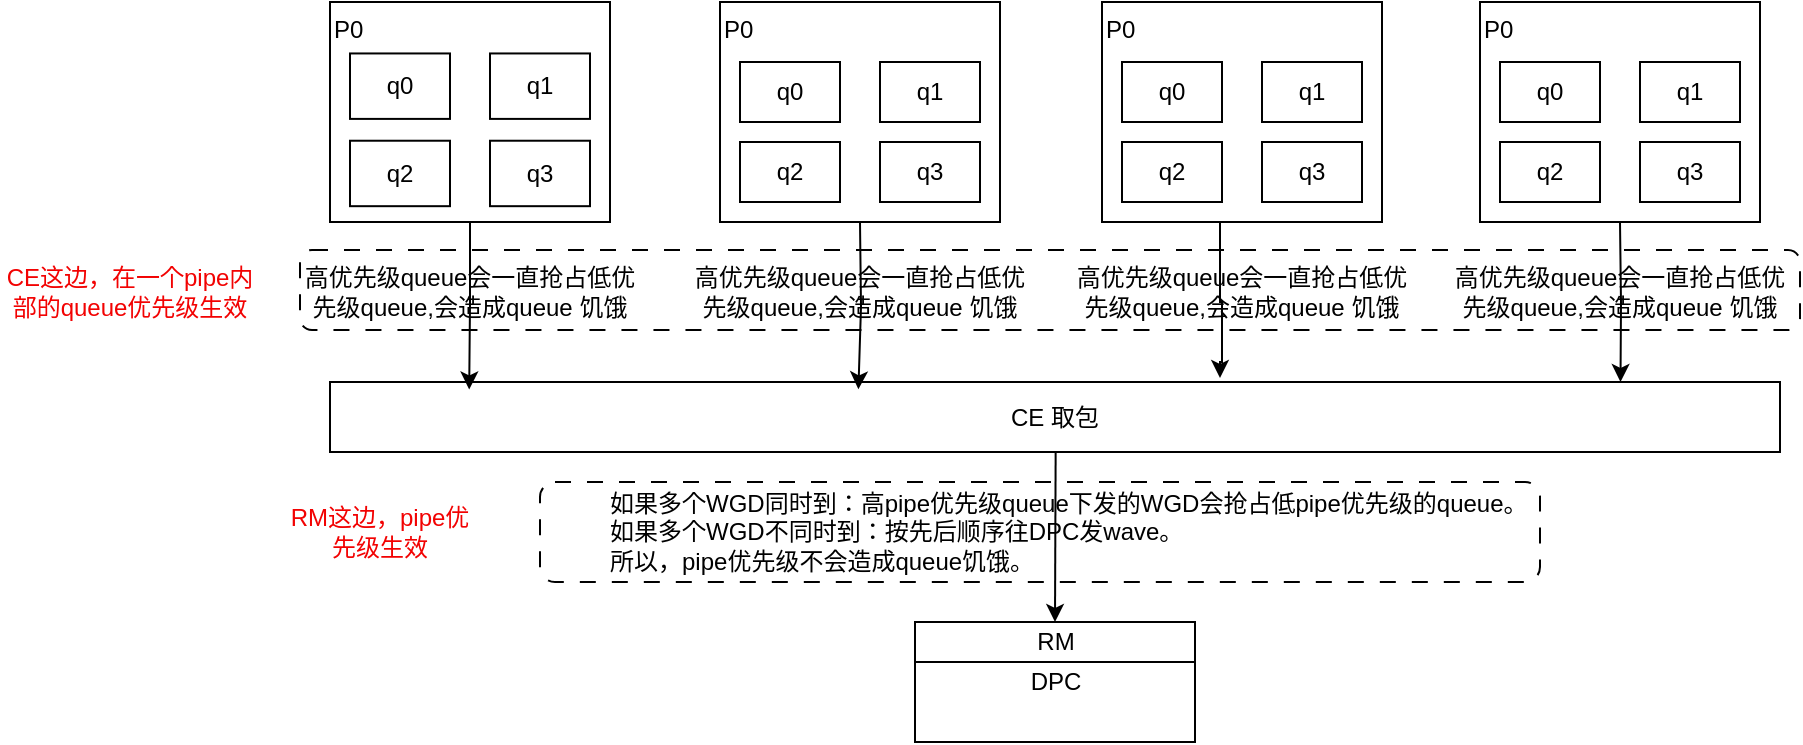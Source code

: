 <mxfile version="24.8.6">
  <diagram name="第 1 页" id="x7fUtcDPSmVU41h0MSFI">
    <mxGraphModel dx="1912" dy="544" grid="1" gridSize="10" guides="1" tooltips="1" connect="1" arrows="1" fold="1" page="1" pageScale="1" pageWidth="827" pageHeight="1169" math="0" shadow="0">
      <root>
        <mxCell id="0" />
        <mxCell id="1" parent="0" />
        <mxCell id="kFhFkOCBmL7zqWLExQP6-49" value="" style="rounded=1;whiteSpace=wrap;html=1;labelBorderColor=none;dashed=1;dashPattern=8 8;" vertex="1" parent="1">
          <mxGeometry x="150" y="640" width="500" height="50" as="geometry" />
        </mxCell>
        <mxCell id="kFhFkOCBmL7zqWLExQP6-39" value="" style="rounded=1;whiteSpace=wrap;html=1;labelBorderColor=none;dashed=1;dashPattern=8 8;" vertex="1" parent="1">
          <mxGeometry x="30" y="524" width="750" height="40" as="geometry" />
        </mxCell>
        <mxCell id="kFhFkOCBmL7zqWLExQP6-6" value="" style="group" vertex="1" connectable="0" parent="1">
          <mxGeometry x="45" y="400" width="140" height="120" as="geometry" />
        </mxCell>
        <mxCell id="kFhFkOCBmL7zqWLExQP6-5" value="P0" style="rounded=0;whiteSpace=wrap;html=1;verticalAlign=top;align=left;" vertex="1" parent="kFhFkOCBmL7zqWLExQP6-6">
          <mxGeometry width="140" height="110" as="geometry" />
        </mxCell>
        <mxCell id="kFhFkOCBmL7zqWLExQP6-1" value="q0" style="rounded=0;whiteSpace=wrap;html=1;" vertex="1" parent="kFhFkOCBmL7zqWLExQP6-6">
          <mxGeometry x="10" y="25.727" width="50" height="32.727" as="geometry" />
        </mxCell>
        <mxCell id="kFhFkOCBmL7zqWLExQP6-2" value="q1" style="rounded=0;whiteSpace=wrap;html=1;" vertex="1" parent="kFhFkOCBmL7zqWLExQP6-6">
          <mxGeometry x="80" y="25.727" width="50" height="32.727" as="geometry" />
        </mxCell>
        <mxCell id="kFhFkOCBmL7zqWLExQP6-3" value="q2" style="rounded=0;whiteSpace=wrap;html=1;" vertex="1" parent="kFhFkOCBmL7zqWLExQP6-6">
          <mxGeometry x="10" y="69.364" width="50" height="32.727" as="geometry" />
        </mxCell>
        <mxCell id="kFhFkOCBmL7zqWLExQP6-4" value="q3" style="rounded=0;whiteSpace=wrap;html=1;" vertex="1" parent="kFhFkOCBmL7zqWLExQP6-6">
          <mxGeometry x="80" y="69.364" width="50" height="32.727" as="geometry" />
        </mxCell>
        <mxCell id="kFhFkOCBmL7zqWLExQP6-7" value="" style="group" vertex="1" connectable="0" parent="1">
          <mxGeometry x="240" y="400" width="140" height="110" as="geometry" />
        </mxCell>
        <mxCell id="kFhFkOCBmL7zqWLExQP6-8" value="P0" style="rounded=0;whiteSpace=wrap;html=1;verticalAlign=top;align=left;" vertex="1" parent="kFhFkOCBmL7zqWLExQP6-7">
          <mxGeometry width="140" height="110" as="geometry" />
        </mxCell>
        <mxCell id="kFhFkOCBmL7zqWLExQP6-9" value="q0" style="rounded=0;whiteSpace=wrap;html=1;" vertex="1" parent="kFhFkOCBmL7zqWLExQP6-7">
          <mxGeometry x="10" y="30" width="50" height="30" as="geometry" />
        </mxCell>
        <mxCell id="kFhFkOCBmL7zqWLExQP6-10" value="q1" style="rounded=0;whiteSpace=wrap;html=1;" vertex="1" parent="kFhFkOCBmL7zqWLExQP6-7">
          <mxGeometry x="80" y="30" width="50" height="30" as="geometry" />
        </mxCell>
        <mxCell id="kFhFkOCBmL7zqWLExQP6-11" value="q2" style="rounded=0;whiteSpace=wrap;html=1;" vertex="1" parent="kFhFkOCBmL7zqWLExQP6-7">
          <mxGeometry x="10" y="70" width="50" height="30" as="geometry" />
        </mxCell>
        <mxCell id="kFhFkOCBmL7zqWLExQP6-12" value="q3" style="rounded=0;whiteSpace=wrap;html=1;" vertex="1" parent="kFhFkOCBmL7zqWLExQP6-7">
          <mxGeometry x="80" y="70" width="50" height="30" as="geometry" />
        </mxCell>
        <mxCell id="kFhFkOCBmL7zqWLExQP6-13" value="" style="group" vertex="1" connectable="0" parent="1">
          <mxGeometry x="431" y="400" width="140" height="110" as="geometry" />
        </mxCell>
        <mxCell id="kFhFkOCBmL7zqWLExQP6-14" value="P0" style="rounded=0;whiteSpace=wrap;html=1;verticalAlign=top;align=left;" vertex="1" parent="kFhFkOCBmL7zqWLExQP6-13">
          <mxGeometry width="140" height="110" as="geometry" />
        </mxCell>
        <mxCell id="kFhFkOCBmL7zqWLExQP6-15" value="q0" style="rounded=0;whiteSpace=wrap;html=1;" vertex="1" parent="kFhFkOCBmL7zqWLExQP6-13">
          <mxGeometry x="10" y="30" width="50" height="30" as="geometry" />
        </mxCell>
        <mxCell id="kFhFkOCBmL7zqWLExQP6-16" value="q1" style="rounded=0;whiteSpace=wrap;html=1;" vertex="1" parent="kFhFkOCBmL7zqWLExQP6-13">
          <mxGeometry x="80" y="30" width="50" height="30" as="geometry" />
        </mxCell>
        <mxCell id="kFhFkOCBmL7zqWLExQP6-17" value="q2" style="rounded=0;whiteSpace=wrap;html=1;" vertex="1" parent="kFhFkOCBmL7zqWLExQP6-13">
          <mxGeometry x="10" y="70" width="50" height="30" as="geometry" />
        </mxCell>
        <mxCell id="kFhFkOCBmL7zqWLExQP6-18" value="q3" style="rounded=0;whiteSpace=wrap;html=1;" vertex="1" parent="kFhFkOCBmL7zqWLExQP6-13">
          <mxGeometry x="80" y="70" width="50" height="30" as="geometry" />
        </mxCell>
        <mxCell id="kFhFkOCBmL7zqWLExQP6-19" value="" style="group" vertex="1" connectable="0" parent="1">
          <mxGeometry x="620" y="400" width="140" height="110" as="geometry" />
        </mxCell>
        <mxCell id="kFhFkOCBmL7zqWLExQP6-20" value="P0" style="rounded=0;whiteSpace=wrap;html=1;verticalAlign=top;align=left;" vertex="1" parent="kFhFkOCBmL7zqWLExQP6-19">
          <mxGeometry width="140" height="110" as="geometry" />
        </mxCell>
        <mxCell id="kFhFkOCBmL7zqWLExQP6-21" value="q0" style="rounded=0;whiteSpace=wrap;html=1;" vertex="1" parent="kFhFkOCBmL7zqWLExQP6-19">
          <mxGeometry x="10" y="30" width="50" height="30" as="geometry" />
        </mxCell>
        <mxCell id="kFhFkOCBmL7zqWLExQP6-22" value="q1" style="rounded=0;whiteSpace=wrap;html=1;" vertex="1" parent="kFhFkOCBmL7zqWLExQP6-19">
          <mxGeometry x="80" y="30" width="50" height="30" as="geometry" />
        </mxCell>
        <mxCell id="kFhFkOCBmL7zqWLExQP6-23" value="q2" style="rounded=0;whiteSpace=wrap;html=1;" vertex="1" parent="kFhFkOCBmL7zqWLExQP6-19">
          <mxGeometry x="10" y="70" width="50" height="30" as="geometry" />
        </mxCell>
        <mxCell id="kFhFkOCBmL7zqWLExQP6-24" value="q3" style="rounded=0;whiteSpace=wrap;html=1;" vertex="1" parent="kFhFkOCBmL7zqWLExQP6-19">
          <mxGeometry x="80" y="70" width="50" height="30" as="geometry" />
        </mxCell>
        <mxCell id="kFhFkOCBmL7zqWLExQP6-25" value="CE 取包" style="rounded=0;whiteSpace=wrap;html=1;" vertex="1" parent="1">
          <mxGeometry x="45" y="590" width="725" height="35" as="geometry" />
        </mxCell>
        <mxCell id="kFhFkOCBmL7zqWLExQP6-27" style="edgeStyle=orthogonalEdgeStyle;rounded=0;orthogonalLoop=1;jettySize=auto;html=1;exitX=0.5;exitY=1;exitDx=0;exitDy=0;entryX=0.096;entryY=0.107;entryDx=0;entryDy=0;entryPerimeter=0;" edge="1" parent="1" source="kFhFkOCBmL7zqWLExQP6-5" target="kFhFkOCBmL7zqWLExQP6-25">
          <mxGeometry relative="1" as="geometry" />
        </mxCell>
        <mxCell id="kFhFkOCBmL7zqWLExQP6-28" value="高优先级queue会一直抢占低优先级queue,会造成queue 饥饿" style="text;html=1;align=center;verticalAlign=middle;whiteSpace=wrap;rounded=0;" vertex="1" parent="1">
          <mxGeometry x="30" y="530" width="170" height="30" as="geometry" />
        </mxCell>
        <mxCell id="kFhFkOCBmL7zqWLExQP6-30" style="edgeStyle=orthogonalEdgeStyle;rounded=0;orthogonalLoop=1;jettySize=auto;html=1;exitX=0.5;exitY=1;exitDx=0;exitDy=0;entryX=0.392;entryY=0.105;entryDx=0;entryDy=0;entryPerimeter=0;" edge="1" parent="1">
          <mxGeometry relative="1" as="geometry">
            <mxPoint x="310" y="510" as="sourcePoint" />
            <mxPoint x="309.2" y="593.675" as="targetPoint" />
          </mxGeometry>
        </mxCell>
        <mxCell id="kFhFkOCBmL7zqWLExQP6-31" value="高优先级queue会一直抢占低优先级queue,会造成queue 饥饿" style="text;html=1;align=center;verticalAlign=middle;whiteSpace=wrap;rounded=0;" vertex="1" parent="1">
          <mxGeometry x="225" y="530" width="170" height="30" as="geometry" />
        </mxCell>
        <mxCell id="kFhFkOCBmL7zqWLExQP6-33" style="edgeStyle=orthogonalEdgeStyle;rounded=0;orthogonalLoop=1;jettySize=auto;html=1;exitX=0.5;exitY=1;exitDx=0;exitDy=0;" edge="1" parent="1">
          <mxGeometry relative="1" as="geometry">
            <mxPoint x="501" y="510" as="sourcePoint" />
            <mxPoint x="490" y="588" as="targetPoint" />
            <Array as="points">
              <mxPoint x="490" y="510" />
              <mxPoint x="490" y="550" />
              <mxPoint x="491" y="550" />
              <mxPoint x="491" y="580" />
              <mxPoint x="490" y="580" />
            </Array>
          </mxGeometry>
        </mxCell>
        <mxCell id="kFhFkOCBmL7zqWLExQP6-34" value="高优先级queue会一直抢占低优先级queue,会造成queue 饥饿" style="text;html=1;align=center;verticalAlign=middle;whiteSpace=wrap;rounded=0;" vertex="1" parent="1">
          <mxGeometry x="416" y="530" width="170" height="30" as="geometry" />
        </mxCell>
        <mxCell id="kFhFkOCBmL7zqWLExQP6-36" style="edgeStyle=orthogonalEdgeStyle;rounded=0;orthogonalLoop=1;jettySize=auto;html=1;exitX=0.5;exitY=1;exitDx=0;exitDy=0;entryX=0.89;entryY=0;entryDx=0;entryDy=0;entryPerimeter=0;" edge="1" target="kFhFkOCBmL7zqWLExQP6-25" parent="1">
          <mxGeometry relative="1" as="geometry">
            <mxPoint x="690" y="510" as="sourcePoint" />
            <mxPoint x="690.029" y="580" as="targetPoint" />
          </mxGeometry>
        </mxCell>
        <mxCell id="kFhFkOCBmL7zqWLExQP6-37" value="高优先级queue会一直抢占低优先级queue,会造成queue 饥饿" style="text;html=1;align=center;verticalAlign=middle;whiteSpace=wrap;rounded=0;" vertex="1" parent="1">
          <mxGeometry x="605" y="530" width="170" height="30" as="geometry" />
        </mxCell>
        <mxCell id="kFhFkOCBmL7zqWLExQP6-40" value="CE这边，在一个pipe内部的queue优先级生效" style="text;html=1;align=center;verticalAlign=middle;whiteSpace=wrap;rounded=0;fontColor=#F20202;" vertex="1" parent="1">
          <mxGeometry x="-120" y="530" width="130" height="30" as="geometry" />
        </mxCell>
        <mxCell id="kFhFkOCBmL7zqWLExQP6-45" value="" style="endArrow=classic;html=1;rounded=0;entryX=0.5;entryY=0;entryDx=0;entryDy=0;exitX=0.097;exitY=1.008;exitDx=0;exitDy=0;exitPerimeter=0;" edge="1" parent="1" target="kFhFkOCBmL7zqWLExQP6-44">
          <mxGeometry width="50" height="50" relative="1" as="geometry">
            <mxPoint x="407.825" y="625" as="sourcePoint" />
            <mxPoint x="682.5" y="599.72" as="targetPoint" />
          </mxGeometry>
        </mxCell>
        <mxCell id="kFhFkOCBmL7zqWLExQP6-46" value="" style="group" vertex="1" connectable="0" parent="1">
          <mxGeometry x="337.5" y="710" width="140" height="60" as="geometry" />
        </mxCell>
        <mxCell id="kFhFkOCBmL7zqWLExQP6-42" value="DPC" style="rounded=0;whiteSpace=wrap;html=1;" vertex="1" parent="kFhFkOCBmL7zqWLExQP6-46">
          <mxGeometry width="140" height="60" as="geometry" />
        </mxCell>
        <mxCell id="kFhFkOCBmL7zqWLExQP6-44" value="RM" style="rounded=0;whiteSpace=wrap;html=1;" vertex="1" parent="kFhFkOCBmL7zqWLExQP6-46">
          <mxGeometry width="140" height="20" as="geometry" />
        </mxCell>
        <mxCell id="kFhFkOCBmL7zqWLExQP6-48" value="如果多个WGD同时到：高pipe优先级queue下发的WGD会抢占低pipe优先级的queue。&lt;div&gt;如果多个WGD不同时到：按先后顺序往DPC发wave。&lt;/div&gt;&lt;div&gt;所以，pipe优先级不会造成queue饥饿。&lt;/div&gt;" style="text;html=1;align=left;verticalAlign=middle;whiteSpace=wrap;rounded=0;" vertex="1" parent="1">
          <mxGeometry x="183" y="650" width="461" height="30" as="geometry" />
        </mxCell>
        <mxCell id="kFhFkOCBmL7zqWLExQP6-50" value="RM这边，pipe优先级生效" style="text;html=1;align=center;verticalAlign=middle;whiteSpace=wrap;rounded=0;fontColor=#F20202;" vertex="1" parent="1">
          <mxGeometry x="20" y="650" width="100" height="30" as="geometry" />
        </mxCell>
      </root>
    </mxGraphModel>
  </diagram>
</mxfile>

